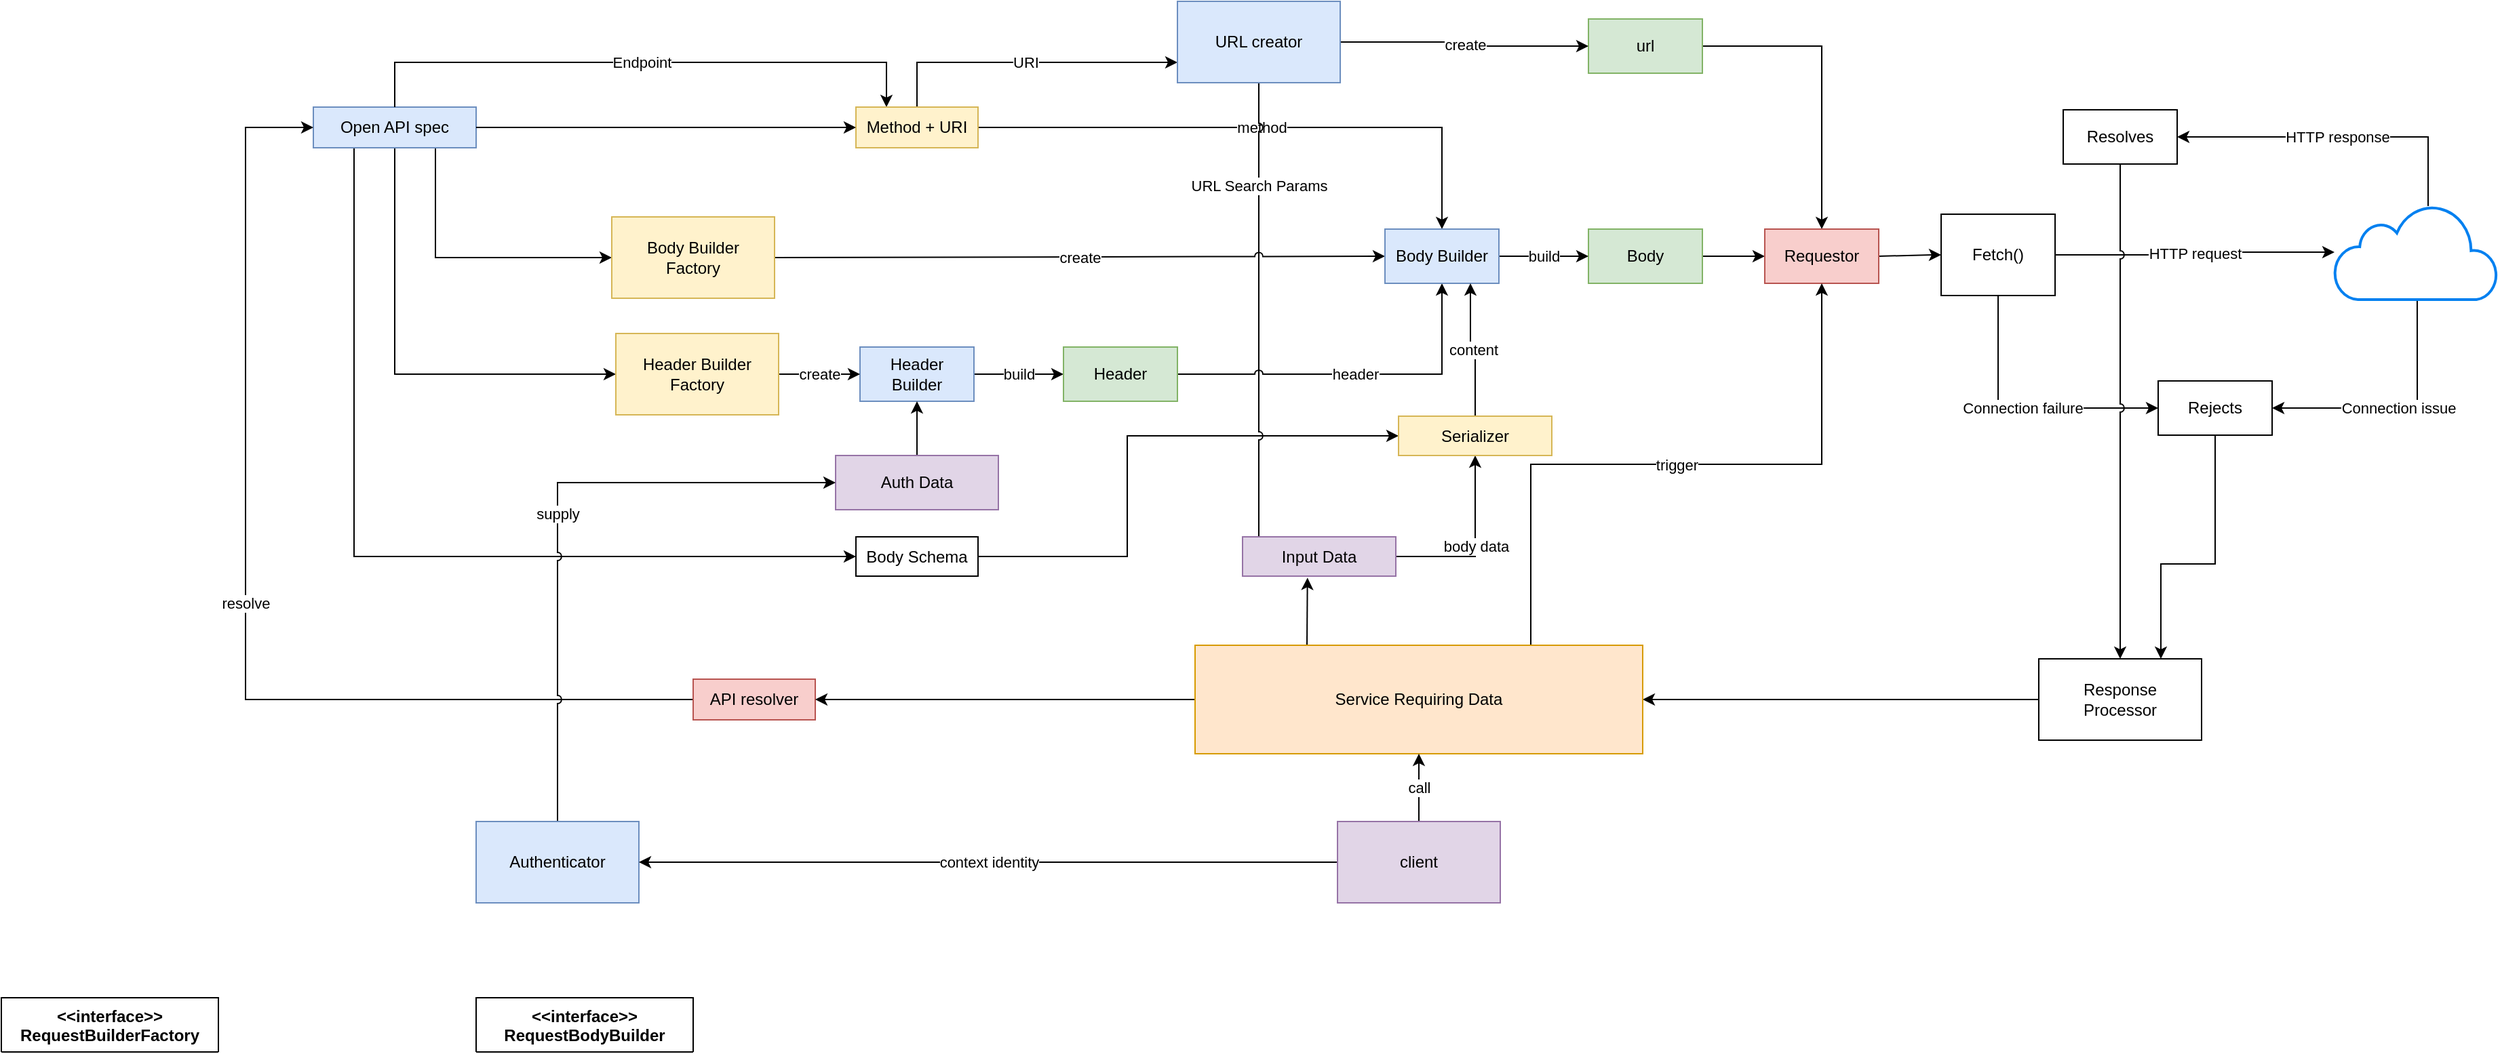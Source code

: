 <mxfile version="13.1.3" type="github">
  <diagram id="8Co48sxN-NjlgN4VRDWK" name="Page-1">
    <mxGraphModel dx="2767" dy="760" grid="1" gridSize="10" guides="1" tooltips="1" connect="1" arrows="1" fold="1" page="1" pageScale="1" pageWidth="827" pageHeight="1169" math="0" shadow="0">
      <root>
        <mxCell id="0" />
        <mxCell id="1" parent="0" />
        <mxCell id="Rv2WYrNyMHWKFGt1J1lI-4" value="Connection failure" style="edgeStyle=orthogonalEdgeStyle;rounded=0;orthogonalLoop=1;jettySize=auto;html=1;entryX=0;entryY=0.5;entryDx=0;entryDy=0;exitX=0.5;exitY=1;exitDx=0;exitDy=0;" parent="1" source="YEaYYTI55QeRDShldJgF-1" target="Rv2WYrNyMHWKFGt1J1lI-2" edge="1">
          <mxGeometry relative="1" as="geometry" />
        </mxCell>
        <mxCell id="Rv2WYrNyMHWKFGt1J1lI-9" value="HTTP request" style="edgeStyle=orthogonalEdgeStyle;rounded=0;orthogonalLoop=1;jettySize=auto;html=1;" parent="1" source="YEaYYTI55QeRDShldJgF-1" target="Rv2WYrNyMHWKFGt1J1lI-5" edge="1">
          <mxGeometry relative="1" as="geometry" />
        </mxCell>
        <mxCell id="YEaYYTI55QeRDShldJgF-1" value="Fetch()" style="rounded=0;whiteSpace=wrap;html=1;" parent="1" vertex="1">
          <mxGeometry x="270" y="282" width="84" height="60" as="geometry" />
        </mxCell>
        <mxCell id="Rv2WYrNyMHWKFGt1J1lI-36" style="edgeStyle=orthogonalEdgeStyle;rounded=0;comic=0;jumpStyle=arc;orthogonalLoop=1;jettySize=auto;html=1;entryX=0.5;entryY=0;entryDx=0;entryDy=0;" parent="1" source="YEaYYTI55QeRDShldJgF-2" target="Rv2WYrNyMHWKFGt1J1lI-49" edge="1">
          <mxGeometry relative="1" as="geometry" />
        </mxCell>
        <mxCell id="YEaYYTI55QeRDShldJgF-2" value="url" style="rounded=0;whiteSpace=wrap;html=1;fillColor=#d5e8d4;strokeColor=#82b366;" parent="1" vertex="1">
          <mxGeometry x="10" y="138" width="84" height="40" as="geometry" />
        </mxCell>
        <mxCell id="Rv2WYrNyMHWKFGt1J1lI-50" style="edgeStyle=orthogonalEdgeStyle;rounded=0;comic=0;jumpStyle=arc;orthogonalLoop=1;jettySize=auto;html=1;" parent="1" source="YEaYYTI55QeRDShldJgF-3" target="Rv2WYrNyMHWKFGt1J1lI-49" edge="1">
          <mxGeometry relative="1" as="geometry" />
        </mxCell>
        <mxCell id="YEaYYTI55QeRDShldJgF-3" value="Body" style="rounded=0;whiteSpace=wrap;html=1;fillColor=#d5e8d4;strokeColor=#82b366;" parent="1" vertex="1">
          <mxGeometry x="10" y="293" width="84" height="40" as="geometry" />
        </mxCell>
        <mxCell id="Rv2WYrNyMHWKFGt1J1lI-12" style="edgeStyle=orthogonalEdgeStyle;rounded=0;orthogonalLoop=1;jettySize=auto;html=1;comic=0;jumpStyle=arc;" parent="1" source="Rv2WYrNyMHWKFGt1J1lI-1" target="Rv2WYrNyMHWKFGt1J1lI-10" edge="1">
          <mxGeometry relative="1" as="geometry" />
        </mxCell>
        <mxCell id="Rv2WYrNyMHWKFGt1J1lI-1" value="Resolves" style="rounded=0;whiteSpace=wrap;html=1;" parent="1" vertex="1">
          <mxGeometry x="360" y="205" width="84" height="40" as="geometry" />
        </mxCell>
        <mxCell id="Rv2WYrNyMHWKFGt1J1lI-11" style="edgeStyle=orthogonalEdgeStyle;rounded=0;orthogonalLoop=1;jettySize=auto;html=1;entryX=0.75;entryY=0;entryDx=0;entryDy=0;" parent="1" source="Rv2WYrNyMHWKFGt1J1lI-2" target="Rv2WYrNyMHWKFGt1J1lI-10" edge="1">
          <mxGeometry relative="1" as="geometry">
            <Array as="points">
              <mxPoint x="472" y="540" />
              <mxPoint x="432" y="540" />
            </Array>
          </mxGeometry>
        </mxCell>
        <mxCell id="Rv2WYrNyMHWKFGt1J1lI-2" value="Rejects" style="rounded=0;whiteSpace=wrap;html=1;" parent="1" vertex="1">
          <mxGeometry x="430" y="405" width="84" height="40" as="geometry" />
        </mxCell>
        <mxCell id="Rv2WYrNyMHWKFGt1J1lI-7" value="Connection issue" style="edgeStyle=orthogonalEdgeStyle;rounded=0;orthogonalLoop=1;jettySize=auto;html=1;entryX=1;entryY=0.5;entryDx=0;entryDy=0;exitX=0.508;exitY=1.014;exitDx=0;exitDy=0;exitPerimeter=0;" parent="1" source="Rv2WYrNyMHWKFGt1J1lI-5" target="Rv2WYrNyMHWKFGt1J1lI-2" edge="1">
          <mxGeometry relative="1" as="geometry">
            <Array as="points">
              <mxPoint x="621" y="425" />
            </Array>
          </mxGeometry>
        </mxCell>
        <mxCell id="Rv2WYrNyMHWKFGt1J1lI-8" value="HTTP response" style="edgeStyle=orthogonalEdgeStyle;rounded=0;orthogonalLoop=1;jettySize=auto;html=1;entryX=1;entryY=0.5;entryDx=0;entryDy=0;exitX=0.575;exitY=0.014;exitDx=0;exitDy=0;exitPerimeter=0;" parent="1" source="Rv2WYrNyMHWKFGt1J1lI-5" target="Rv2WYrNyMHWKFGt1J1lI-1" edge="1">
          <mxGeometry relative="1" as="geometry" />
        </mxCell>
        <mxCell id="Rv2WYrNyMHWKFGt1J1lI-5" value="" style="html=1;verticalLabelPosition=bottom;align=center;labelBackgroundColor=#ffffff;verticalAlign=top;strokeWidth=2;strokeColor=#0080F0;shadow=0;dashed=0;shape=mxgraph.ios7.icons.cloud;" parent="1" vertex="1">
          <mxGeometry x="560" y="275" width="120" height="70" as="geometry" />
        </mxCell>
        <mxCell id="Rv2WYrNyMHWKFGt1J1lI-57" style="edgeStyle=orthogonalEdgeStyle;rounded=0;comic=0;jumpStyle=arc;orthogonalLoop=1;jettySize=auto;html=1;entryX=1;entryY=0.5;entryDx=0;entryDy=0;" parent="1" source="Rv2WYrNyMHWKFGt1J1lI-10" target="Rv2WYrNyMHWKFGt1J1lI-54" edge="1">
          <mxGeometry relative="1" as="geometry" />
        </mxCell>
        <mxCell id="Rv2WYrNyMHWKFGt1J1lI-10" value="Response &lt;br&gt;Processor" style="rounded=0;whiteSpace=wrap;html=1;" parent="1" vertex="1">
          <mxGeometry x="342" y="610" width="120" height="60" as="geometry" />
        </mxCell>
        <mxCell id="Rv2WYrNyMHWKFGt1J1lI-22" style="edgeStyle=orthogonalEdgeStyle;rounded=0;comic=0;jumpStyle=arc;orthogonalLoop=1;jettySize=auto;html=1;entryX=0;entryY=0.5;entryDx=0;entryDy=0;exitX=0.25;exitY=1;exitDx=0;exitDy=0;" parent="1" source="Rv2WYrNyMHWKFGt1J1lI-13" target="Rv2WYrNyMHWKFGt1J1lI-21" edge="1">
          <mxGeometry relative="1" as="geometry" />
        </mxCell>
        <mxCell id="Rv2WYrNyMHWKFGt1J1lI-63" style="edgeStyle=orthogonalEdgeStyle;rounded=0;comic=0;jumpStyle=arc;orthogonalLoop=1;jettySize=auto;html=1;entryX=0;entryY=0.5;entryDx=0;entryDy=0;exitX=0.75;exitY=1;exitDx=0;exitDy=0;" parent="1" source="Rv2WYrNyMHWKFGt1J1lI-13" target="Rv2WYrNyMHWKFGt1J1lI-37" edge="1">
          <mxGeometry relative="1" as="geometry" />
        </mxCell>
        <mxCell id="Rv2WYrNyMHWKFGt1J1lI-64" style="edgeStyle=orthogonalEdgeStyle;rounded=0;comic=0;jumpStyle=arc;orthogonalLoop=1;jettySize=auto;html=1;entryX=0;entryY=0.5;entryDx=0;entryDy=0;exitX=0.5;exitY=1;exitDx=0;exitDy=0;" parent="1" source="Rv2WYrNyMHWKFGt1J1lI-13" target="Rv2WYrNyMHWKFGt1J1lI-32" edge="1">
          <mxGeometry relative="1" as="geometry" />
        </mxCell>
        <mxCell id="Rv2WYrNyMHWKFGt1J1lI-13" value="Open API spec" style="rounded=0;whiteSpace=wrap;html=1;fillColor=#dae8fc;strokeColor=#6c8ebf;" parent="1" vertex="1">
          <mxGeometry x="-930" y="203" width="120" height="30" as="geometry" />
        </mxCell>
        <mxCell id="Rv2WYrNyMHWKFGt1J1lI-26" value="Endpoint" style="edgeStyle=orthogonalEdgeStyle;rounded=0;comic=0;jumpStyle=arc;orthogonalLoop=1;jettySize=auto;html=1;exitX=0.5;exitY=0;exitDx=0;exitDy=0;entryX=0.25;entryY=0;entryDx=0;entryDy=0;" parent="1" source="Rv2WYrNyMHWKFGt1J1lI-13" target="Rv2WYrNyMHWKFGt1J1lI-15" edge="1">
          <mxGeometry relative="1" as="geometry">
            <Array as="points">
              <mxPoint x="-870" y="170" />
              <mxPoint x="-507" y="170" />
            </Array>
          </mxGeometry>
        </mxCell>
        <mxCell id="Rv2WYrNyMHWKFGt1J1lI-27" value="URI" style="edgeStyle=orthogonalEdgeStyle;rounded=0;comic=0;jumpStyle=arc;orthogonalLoop=1;jettySize=auto;html=1;entryX=0;entryY=0.75;entryDx=0;entryDy=0;exitX=0.5;exitY=0;exitDx=0;exitDy=0;" parent="1" source="Rv2WYrNyMHWKFGt1J1lI-15" target="Rv2WYrNyMHWKFGt1J1lI-34" edge="1">
          <mxGeometry relative="1" as="geometry" />
        </mxCell>
        <mxCell id="Rv2WYrNyMHWKFGt1J1lI-28" value="method" style="edgeStyle=orthogonalEdgeStyle;rounded=0;comic=0;jumpStyle=arc;orthogonalLoop=1;jettySize=auto;html=1;entryX=0.5;entryY=0;entryDx=0;entryDy=0;" parent="1" source="Rv2WYrNyMHWKFGt1J1lI-15" target="Rv2WYrNyMHWKFGt1J1lI-41" edge="1">
          <mxGeometry relative="1" as="geometry">
            <mxPoint x="-70" y="220" as="targetPoint" />
          </mxGeometry>
        </mxCell>
        <mxCell id="Rv2WYrNyMHWKFGt1J1lI-15" value="Method + URI" style="rounded=0;whiteSpace=wrap;html=1;fillColor=#fff2cc;strokeColor=#d6b656;" parent="1" vertex="1">
          <mxGeometry x="-530" y="203" width="90" height="30" as="geometry" />
        </mxCell>
        <mxCell id="Rv2WYrNyMHWKFGt1J1lI-18" style="edgeStyle=orthogonalEdgeStyle;rounded=0;comic=0;jumpStyle=arc;orthogonalLoop=1;jettySize=auto;html=1;exitX=1;exitY=0.5;exitDx=0;exitDy=0;" parent="1" source="Rv2WYrNyMHWKFGt1J1lI-13" target="Rv2WYrNyMHWKFGt1J1lI-15" edge="1">
          <mxGeometry relative="1" as="geometry" />
        </mxCell>
        <mxCell id="Rv2WYrNyMHWKFGt1J1lI-19" value="resolve" style="edgeStyle=orthogonalEdgeStyle;rounded=0;comic=0;jumpStyle=arc;orthogonalLoop=1;jettySize=auto;html=1;entryX=0;entryY=0.5;entryDx=0;entryDy=0;" parent="1" source="Rv2WYrNyMHWKFGt1J1lI-17" target="Rv2WYrNyMHWKFGt1J1lI-13" edge="1">
          <mxGeometry relative="1" as="geometry">
            <Array as="points">
              <mxPoint x="-980" y="640" />
              <mxPoint x="-980" y="218" />
            </Array>
          </mxGeometry>
        </mxCell>
        <mxCell id="Rv2WYrNyMHWKFGt1J1lI-17" value="API resolver" style="rounded=0;whiteSpace=wrap;html=1;fillColor=#f8cecc;strokeColor=#b85450;" parent="1" vertex="1">
          <mxGeometry x="-650" y="625" width="90" height="30" as="geometry" />
        </mxCell>
        <mxCell id="Rv2WYrNyMHWKFGt1J1lI-38" style="edgeStyle=orthogonalEdgeStyle;rounded=0;comic=0;jumpStyle=arc;orthogonalLoop=1;jettySize=auto;html=1;entryX=0;entryY=0.5;entryDx=0;entryDy=0;" parent="1" source="Rv2WYrNyMHWKFGt1J1lI-21" target="Rv2WYrNyMHWKFGt1J1lI-58" edge="1">
          <mxGeometry relative="1" as="geometry">
            <Array as="points">
              <mxPoint x="-330" y="534" />
              <mxPoint x="-330" y="446" />
            </Array>
          </mxGeometry>
        </mxCell>
        <mxCell id="Rv2WYrNyMHWKFGt1J1lI-21" value="Body Schema" style="rounded=0;whiteSpace=wrap;html=1;" parent="1" vertex="1">
          <mxGeometry x="-530" y="520" width="90" height="29" as="geometry" />
        </mxCell>
        <mxCell id="Rv2WYrNyMHWKFGt1J1lI-40" value="build" style="edgeStyle=orthogonalEdgeStyle;rounded=0;comic=0;jumpStyle=arc;orthogonalLoop=1;jettySize=auto;html=1;" parent="1" source="Rv2WYrNyMHWKFGt1J1lI-24" target="Rv2WYrNyMHWKFGt1J1lI-39" edge="1">
          <mxGeometry relative="1" as="geometry" />
        </mxCell>
        <mxCell id="Rv2WYrNyMHWKFGt1J1lI-24" value="Header&lt;br&gt;Builder" style="rounded=0;whiteSpace=wrap;html=1;fillColor=#dae8fc;strokeColor=#6c8ebf;" parent="1" vertex="1">
          <mxGeometry x="-527" y="380" width="84" height="40" as="geometry" />
        </mxCell>
        <mxCell id="Rv2WYrNyMHWKFGt1J1lI-47" value="URL Search Params" style="edgeStyle=orthogonalEdgeStyle;rounded=0;comic=0;jumpStyle=arc;orthogonalLoop=1;jettySize=auto;html=1;entryX=0.5;entryY=1;entryDx=0;entryDy=0;" parent="1" source="Rv2WYrNyMHWKFGt1J1lI-29" target="Rv2WYrNyMHWKFGt1J1lI-34" edge="1">
          <mxGeometry x="0.483" relative="1" as="geometry">
            <Array as="points">
              <mxPoint x="-233" y="178" />
            </Array>
            <mxPoint as="offset" />
          </mxGeometry>
        </mxCell>
        <mxCell id="Rv2WYrNyMHWKFGt1J1lI-61" value="body data" style="edgeStyle=orthogonalEdgeStyle;rounded=0;comic=0;jumpStyle=arc;orthogonalLoop=1;jettySize=auto;html=1;" parent="1" source="Rv2WYrNyMHWKFGt1J1lI-29" target="Rv2WYrNyMHWKFGt1J1lI-58" edge="1">
          <mxGeometry relative="1" as="geometry" />
        </mxCell>
        <mxCell id="Rv2WYrNyMHWKFGt1J1lI-29" value="Input Data" style="rounded=0;whiteSpace=wrap;html=1;fillColor=#e1d5e7;strokeColor=#9673a6;" parent="1" vertex="1">
          <mxGeometry x="-245" y="520" width="113" height="29" as="geometry" />
        </mxCell>
        <mxCell id="Rv2WYrNyMHWKFGt1J1lI-33" value="create" style="edgeStyle=orthogonalEdgeStyle;rounded=0;comic=0;jumpStyle=arc;orthogonalLoop=1;jettySize=auto;html=1;" parent="1" source="Rv2WYrNyMHWKFGt1J1lI-32" target="Rv2WYrNyMHWKFGt1J1lI-24" edge="1">
          <mxGeometry relative="1" as="geometry">
            <mxPoint x="-90" y="410" as="targetPoint" />
          </mxGeometry>
        </mxCell>
        <mxCell id="Rv2WYrNyMHWKFGt1J1lI-32" value="Header Builder Factory" style="rounded=0;whiteSpace=wrap;html=1;fillColor=#fff2cc;strokeColor=#d6b656;" parent="1" vertex="1">
          <mxGeometry x="-707" y="370" width="120" height="60" as="geometry" />
        </mxCell>
        <mxCell id="Rv2WYrNyMHWKFGt1J1lI-35" value="create" style="edgeStyle=orthogonalEdgeStyle;rounded=0;comic=0;jumpStyle=arc;orthogonalLoop=1;jettySize=auto;html=1;" parent="1" source="Rv2WYrNyMHWKFGt1J1lI-34" target="YEaYYTI55QeRDShldJgF-2" edge="1">
          <mxGeometry relative="1" as="geometry" />
        </mxCell>
        <mxCell id="Rv2WYrNyMHWKFGt1J1lI-34" value="URL creator" style="rounded=0;whiteSpace=wrap;html=1;fillColor=#dae8fc;strokeColor=#6c8ebf;" parent="1" vertex="1">
          <mxGeometry x="-293" y="125" width="120" height="60" as="geometry" />
        </mxCell>
        <mxCell id="Rv2WYrNyMHWKFGt1J1lI-43" value="create" style="edgeStyle=orthogonalEdgeStyle;rounded=0;comic=0;jumpStyle=arc;orthogonalLoop=1;jettySize=auto;html=1;" parent="1" source="Rv2WYrNyMHWKFGt1J1lI-37" target="Rv2WYrNyMHWKFGt1J1lI-41" edge="1">
          <mxGeometry relative="1" as="geometry" />
        </mxCell>
        <mxCell id="Rv2WYrNyMHWKFGt1J1lI-37" value="Body Builder&lt;br&gt;Factory" style="rounded=0;whiteSpace=wrap;html=1;fillColor=#fff2cc;strokeColor=#d6b656;" parent="1" vertex="1">
          <mxGeometry x="-710" y="284" width="120" height="60" as="geometry" />
        </mxCell>
        <mxCell id="Rv2WYrNyMHWKFGt1J1lI-42" value="header" style="edgeStyle=orthogonalEdgeStyle;rounded=0;comic=0;jumpStyle=arc;orthogonalLoop=1;jettySize=auto;html=1;" parent="1" source="Rv2WYrNyMHWKFGt1J1lI-39" target="Rv2WYrNyMHWKFGt1J1lI-41" edge="1">
          <mxGeometry relative="1" as="geometry" />
        </mxCell>
        <mxCell id="Rv2WYrNyMHWKFGt1J1lI-39" value="Header" style="rounded=0;whiteSpace=wrap;html=1;fillColor=#d5e8d4;strokeColor=#82b366;" parent="1" vertex="1">
          <mxGeometry x="-377" y="380" width="84" height="40" as="geometry" />
        </mxCell>
        <mxCell id="Rv2WYrNyMHWKFGt1J1lI-44" value="build" style="edgeStyle=orthogonalEdgeStyle;rounded=0;comic=0;jumpStyle=arc;orthogonalLoop=1;jettySize=auto;html=1;" parent="1" source="Rv2WYrNyMHWKFGt1J1lI-41" target="YEaYYTI55QeRDShldJgF-3" edge="1">
          <mxGeometry relative="1" as="geometry" />
        </mxCell>
        <mxCell id="Rv2WYrNyMHWKFGt1J1lI-41" value="Body Builder" style="rounded=0;whiteSpace=wrap;html=1;fillColor=#dae8fc;strokeColor=#6c8ebf;" parent="1" vertex="1">
          <mxGeometry x="-140" y="293" width="84" height="40" as="geometry" />
        </mxCell>
        <mxCell id="Rv2WYrNyMHWKFGt1J1lI-46" value="content" style="edgeStyle=orthogonalEdgeStyle;rounded=0;comic=0;jumpStyle=arc;orthogonalLoop=1;jettySize=auto;html=1;entryX=0.75;entryY=1;entryDx=0;entryDy=0;" parent="1" source="Rv2WYrNyMHWKFGt1J1lI-58" target="Rv2WYrNyMHWKFGt1J1lI-41" edge="1">
          <mxGeometry relative="1" as="geometry">
            <mxPoint x="-78" y="479" as="sourcePoint" />
          </mxGeometry>
        </mxCell>
        <mxCell id="Rv2WYrNyMHWKFGt1J1lI-51" style="edgeStyle=orthogonalEdgeStyle;rounded=0;comic=0;jumpStyle=arc;orthogonalLoop=1;jettySize=auto;html=1;" parent="1" source="Rv2WYrNyMHWKFGt1J1lI-49" target="YEaYYTI55QeRDShldJgF-1" edge="1">
          <mxGeometry relative="1" as="geometry" />
        </mxCell>
        <mxCell id="Rv2WYrNyMHWKFGt1J1lI-49" value="Requestor" style="rounded=0;whiteSpace=wrap;html=1;fillColor=#f8cecc;strokeColor=#b85450;" parent="1" vertex="1">
          <mxGeometry x="140" y="293" width="84" height="40" as="geometry" />
        </mxCell>
        <mxCell id="Rv2WYrNyMHWKFGt1J1lI-53" style="edgeStyle=orthogonalEdgeStyle;rounded=0;comic=0;jumpStyle=arc;orthogonalLoop=1;jettySize=auto;html=1;entryX=0.5;entryY=1;entryDx=0;entryDy=0;" parent="1" source="Rv2WYrNyMHWKFGt1J1lI-52" target="Rv2WYrNyMHWKFGt1J1lI-24" edge="1">
          <mxGeometry relative="1" as="geometry" />
        </mxCell>
        <mxCell id="Rv2WYrNyMHWKFGt1J1lI-52" value="Auth Data" style="rounded=0;whiteSpace=wrap;html=1;fillColor=#e1d5e7;strokeColor=#9673a6;" parent="1" vertex="1">
          <mxGeometry x="-545" y="460" width="120" height="40" as="geometry" />
        </mxCell>
        <mxCell id="Rv2WYrNyMHWKFGt1J1lI-55" style="edgeStyle=orthogonalEdgeStyle;rounded=0;comic=0;jumpStyle=arc;orthogonalLoop=1;jettySize=auto;html=1;entryX=0.424;entryY=1.041;entryDx=0;entryDy=0;entryPerimeter=0;exitX=0.25;exitY=0;exitDx=0;exitDy=0;" parent="1" source="Rv2WYrNyMHWKFGt1J1lI-54" target="Rv2WYrNyMHWKFGt1J1lI-29" edge="1">
          <mxGeometry relative="1" as="geometry" />
        </mxCell>
        <mxCell id="Rv2WYrNyMHWKFGt1J1lI-56" value="trigger" style="edgeStyle=orthogonalEdgeStyle;rounded=0;comic=0;jumpStyle=arc;orthogonalLoop=1;jettySize=auto;html=1;exitX=0.75;exitY=0;exitDx=0;exitDy=0;" parent="1" source="Rv2WYrNyMHWKFGt1J1lI-54" target="Rv2WYrNyMHWKFGt1J1lI-49" edge="1">
          <mxGeometry relative="1" as="geometry" />
        </mxCell>
        <mxCell id="Rv2WYrNyMHWKFGt1J1lI-62" style="edgeStyle=orthogonalEdgeStyle;rounded=0;comic=0;jumpStyle=arc;orthogonalLoop=1;jettySize=auto;html=1;entryX=1;entryY=0.5;entryDx=0;entryDy=0;" parent="1" source="Rv2WYrNyMHWKFGt1J1lI-54" target="Rv2WYrNyMHWKFGt1J1lI-17" edge="1">
          <mxGeometry relative="1" as="geometry" />
        </mxCell>
        <mxCell id="Rv2WYrNyMHWKFGt1J1lI-54" value="Service Requiring Data" style="rounded=0;whiteSpace=wrap;html=1;fillColor=#ffe6cc;strokeColor=#d79b00;" parent="1" vertex="1">
          <mxGeometry x="-280" y="600" width="330" height="80" as="geometry" />
        </mxCell>
        <mxCell id="Rv2WYrNyMHWKFGt1J1lI-58" value="Serializer" style="rounded=0;whiteSpace=wrap;html=1;fillColor=#fff2cc;strokeColor=#d6b656;" parent="1" vertex="1">
          <mxGeometry x="-130" y="431" width="113" height="29" as="geometry" />
        </mxCell>
        <mxCell id="Rv2WYrNyMHWKFGt1J1lI-66" value="supply" style="edgeStyle=orthogonalEdgeStyle;rounded=0;comic=0;jumpStyle=arc;orthogonalLoop=1;jettySize=auto;html=1;entryX=0;entryY=0.5;entryDx=0;entryDy=0;exitX=0.5;exitY=0;exitDx=0;exitDy=0;" parent="1" source="Rv2WYrNyMHWKFGt1J1lI-65" target="Rv2WYrNyMHWKFGt1J1lI-52" edge="1">
          <mxGeometry relative="1" as="geometry" />
        </mxCell>
        <mxCell id="Rv2WYrNyMHWKFGt1J1lI-65" value="Authenticator" style="rounded=0;whiteSpace=wrap;html=1;fillColor=#dae8fc;strokeColor=#6c8ebf;" parent="1" vertex="1">
          <mxGeometry x="-810" y="730" width="120" height="60" as="geometry" />
        </mxCell>
        <mxCell id="Rv2WYrNyMHWKFGt1J1lI-68" value="context identity" style="edgeStyle=orthogonalEdgeStyle;rounded=0;comic=0;jumpStyle=arc;orthogonalLoop=1;jettySize=auto;html=1;" parent="1" source="Rv2WYrNyMHWKFGt1J1lI-67" target="Rv2WYrNyMHWKFGt1J1lI-65" edge="1">
          <mxGeometry relative="1" as="geometry" />
        </mxCell>
        <mxCell id="Rv2WYrNyMHWKFGt1J1lI-69" value="call" style="edgeStyle=orthogonalEdgeStyle;rounded=0;comic=0;jumpStyle=arc;orthogonalLoop=1;jettySize=auto;html=1;" parent="1" source="Rv2WYrNyMHWKFGt1J1lI-67" target="Rv2WYrNyMHWKFGt1J1lI-54" edge="1">
          <mxGeometry relative="1" as="geometry" />
        </mxCell>
        <mxCell id="Rv2WYrNyMHWKFGt1J1lI-67" value="client" style="rounded=0;whiteSpace=wrap;html=1;fillColor=#e1d5e7;strokeColor=#9673a6;" parent="1" vertex="1">
          <mxGeometry x="-175" y="730" width="120" height="60" as="geometry" />
        </mxCell>
        <mxCell id="F3YBKX0VKp_HGD5JH7Og-5" value="&lt;&lt;interface&gt;&gt;&#xa;RequestBuilderFactory" style="swimlane;fontStyle=1;align=center;verticalAlign=top;childLayout=stackLayout;horizontal=1;startSize=40;horizontalStack=0;resizeParent=1;resizeParentMax=0;resizeLast=0;collapsible=1;marginBottom=0;" vertex="1" collapsed="1" parent="1">
          <mxGeometry x="-1160" y="860" width="160" height="40" as="geometry">
            <mxRectangle x="-1160" y="860" width="190" height="100" as="alternateBounds" />
          </mxGeometry>
        </mxCell>
        <mxCell id="F3YBKX0VKp_HGD5JH7Og-6" value="+ field: type" style="text;strokeColor=none;fillColor=none;align=left;verticalAlign=top;spacingLeft=4;spacingRight=4;overflow=hidden;rotatable=0;points=[[0,0.5],[1,0.5]];portConstraint=eastwest;" vertex="1" parent="F3YBKX0VKp_HGD5JH7Og-5">
          <mxGeometry y="40" width="160" height="26" as="geometry" />
        </mxCell>
        <mxCell id="F3YBKX0VKp_HGD5JH7Og-7" value="" style="line;strokeWidth=1;fillColor=none;align=left;verticalAlign=middle;spacingTop=-1;spacingLeft=3;spacingRight=3;rotatable=0;labelPosition=right;points=[];portConstraint=eastwest;" vertex="1" parent="F3YBKX0VKp_HGD5JH7Og-5">
          <mxGeometry y="66" width="160" height="8" as="geometry" />
        </mxCell>
        <mxCell id="F3YBKX0VKp_HGD5JH7Og-8" value="+ method(type): type" style="text;strokeColor=none;fillColor=none;align=left;verticalAlign=top;spacingLeft=4;spacingRight=4;overflow=hidden;rotatable=0;points=[[0,0.5],[1,0.5]];portConstraint=eastwest;" vertex="1" parent="F3YBKX0VKp_HGD5JH7Og-5">
          <mxGeometry y="74" width="160" height="26" as="geometry" />
        </mxCell>
        <mxCell id="F3YBKX0VKp_HGD5JH7Og-9" value="&lt;&lt;interface&gt;&gt;&#xa;RequestBodyBuilder" style="swimlane;fontStyle=1;align=center;verticalAlign=top;childLayout=stackLayout;horizontal=1;startSize=40;horizontalStack=0;resizeParent=1;resizeParentMax=0;resizeLast=0;collapsible=1;marginBottom=0;" vertex="1" collapsed="1" parent="1">
          <mxGeometry x="-810" y="860" width="160" height="40" as="geometry">
            <mxRectangle x="-810" y="860" width="190" height="100" as="alternateBounds" />
          </mxGeometry>
        </mxCell>
        <mxCell id="F3YBKX0VKp_HGD5JH7Og-10" value="+ field: type" style="text;strokeColor=none;fillColor=none;align=left;verticalAlign=top;spacingLeft=4;spacingRight=4;overflow=hidden;rotatable=0;points=[[0,0.5],[1,0.5]];portConstraint=eastwest;" vertex="1" parent="F3YBKX0VKp_HGD5JH7Og-9">
          <mxGeometry y="40" width="160" height="26" as="geometry" />
        </mxCell>
        <mxCell id="F3YBKX0VKp_HGD5JH7Og-11" value="" style="line;strokeWidth=1;fillColor=none;align=left;verticalAlign=middle;spacingTop=-1;spacingLeft=3;spacingRight=3;rotatable=0;labelPosition=right;points=[];portConstraint=eastwest;" vertex="1" parent="F3YBKX0VKp_HGD5JH7Og-9">
          <mxGeometry y="66" width="160" height="8" as="geometry" />
        </mxCell>
        <mxCell id="F3YBKX0VKp_HGD5JH7Og-12" value="+ method(type): type" style="text;strokeColor=none;fillColor=none;align=left;verticalAlign=top;spacingLeft=4;spacingRight=4;overflow=hidden;rotatable=0;points=[[0,0.5],[1,0.5]];portConstraint=eastwest;" vertex="1" parent="F3YBKX0VKp_HGD5JH7Og-9">
          <mxGeometry y="74" width="160" height="26" as="geometry" />
        </mxCell>
      </root>
    </mxGraphModel>
  </diagram>
</mxfile>
